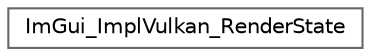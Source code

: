 digraph "类继承关系图"
{
 // LATEX_PDF_SIZE
  bgcolor="transparent";
  edge [fontname=Helvetica,fontsize=10,labelfontname=Helvetica,labelfontsize=10];
  node [fontname=Helvetica,fontsize=10,shape=box,height=0.2,width=0.4];
  rankdir="LR";
  Node0 [id="Node000000",label="ImGui_ImplVulkan_RenderState",height=0.2,width=0.4,color="grey40", fillcolor="white", style="filled",URL="$struct_im_gui___impl_vulkan___render_state.html",tooltip=" "];
}
